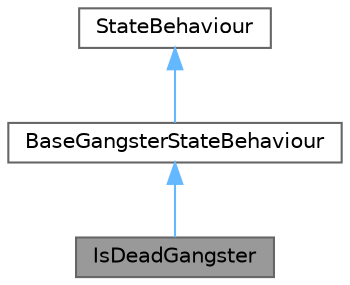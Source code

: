 digraph "IsDeadGangster"
{
 // LATEX_PDF_SIZE
  bgcolor="transparent";
  edge [fontname=Helvetica,fontsize=10,labelfontname=Helvetica,labelfontsize=10];
  node [fontname=Helvetica,fontsize=10,shape=box,height=0.2,width=0.4];
  Node1 [id="Node000001",label="IsDeadGangster",height=0.2,width=0.4,color="gray40", fillcolor="grey60", style="filled", fontcolor="black",tooltip="コア又はステートが死亡状態であればステートを遷移させるステート"];
  Node2 -> Node1 [id="edge1_Node000001_Node000002",dir="back",color="steelblue1",style="solid",tooltip=" "];
  Node2 [id="Node000002",label="BaseGangsterStateBehaviour",height=0.2,width=0.4,color="gray40", fillcolor="white", style="filled",URL="$class_base_gangster_state_behaviour.html",tooltip=" "];
  Node3 -> Node2 [id="edge2_Node000002_Node000003",dir="back",color="steelblue1",style="solid",tooltip=" "];
  Node3 [id="Node000003",label="StateBehaviour",height=0.2,width=0.4,color="gray40", fillcolor="white", style="filled",tooltip=" "];
}

